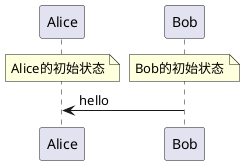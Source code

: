 @startuml
' 没有/ （默认情况下，备注不是对齐的。）

'note over Alice : Alice的初始状态
'note over Bob : Bob的初始状态
'Bob -> Alice : hello

note over Alice : Alice的初始状态
/ note over Bob : Bob的初始状态
Bob -> Alice : hello
@enduml